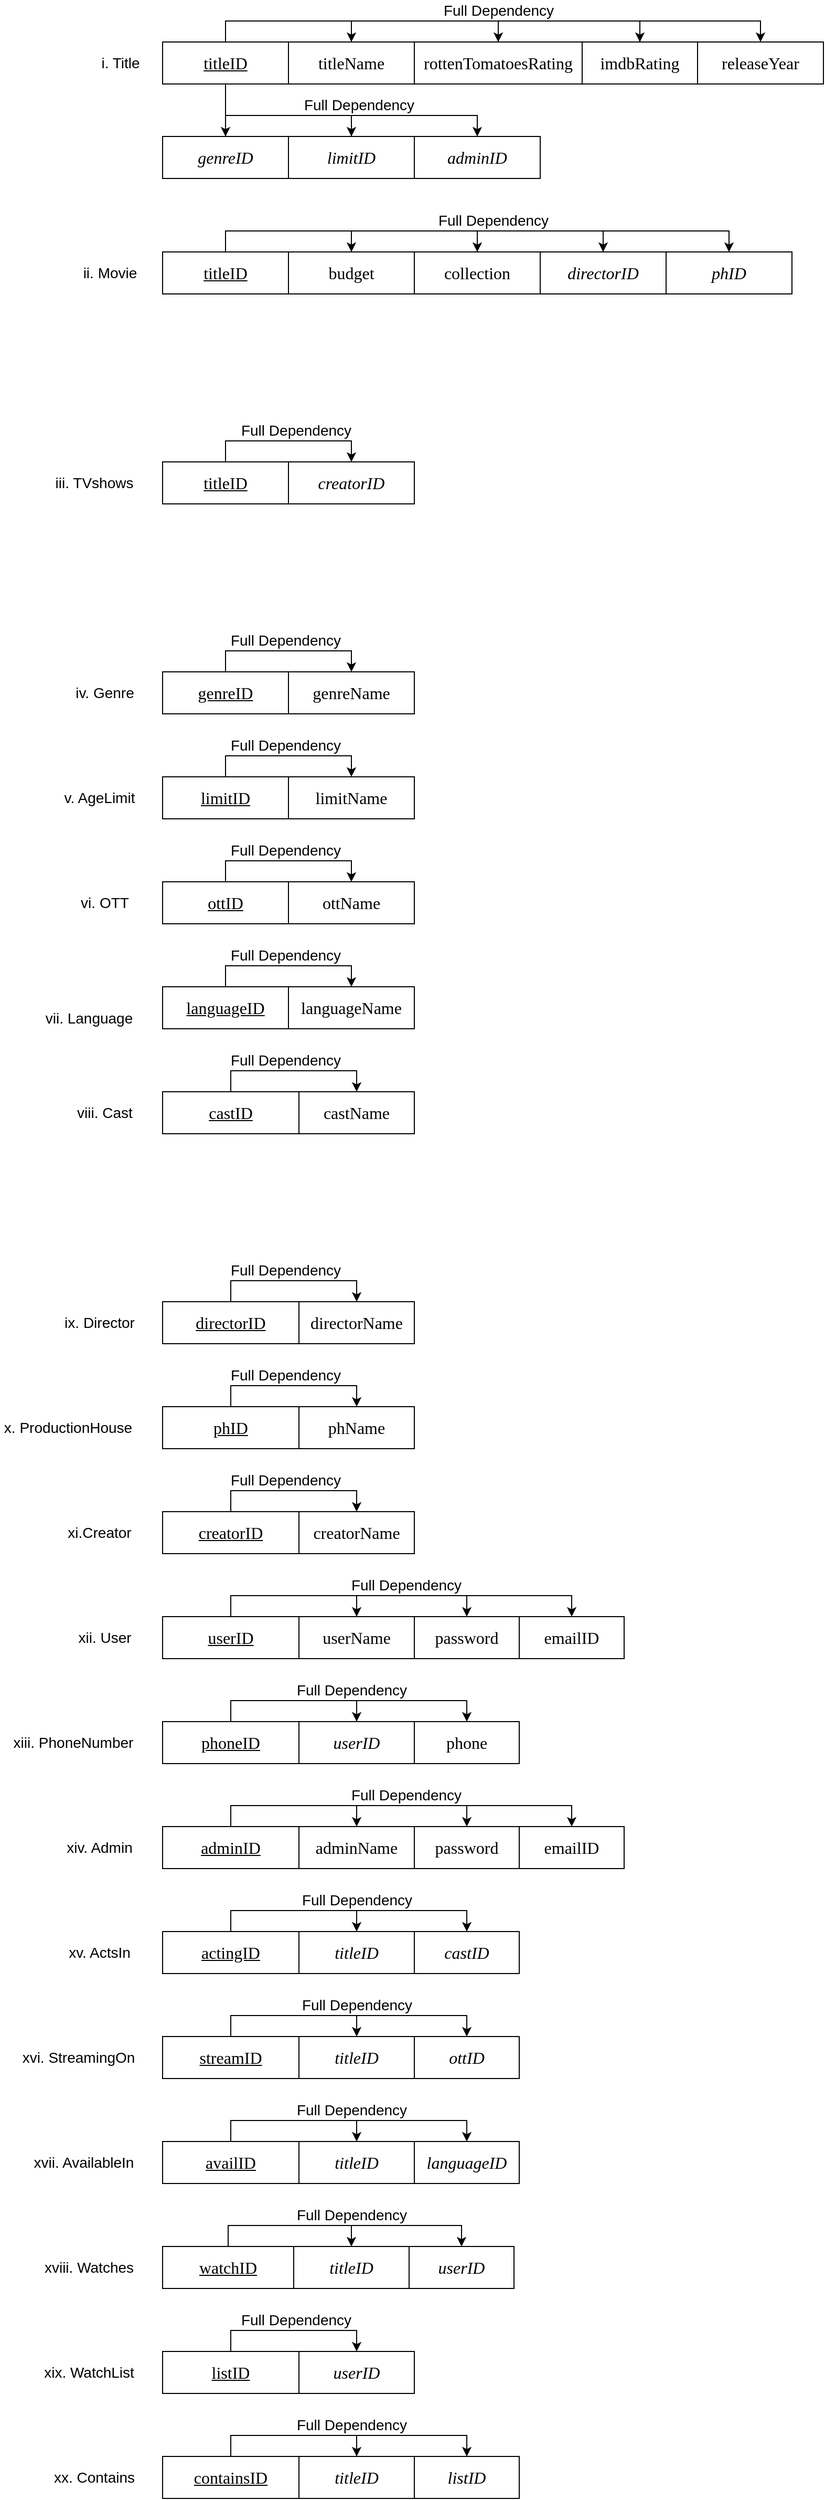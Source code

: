 <mxfile version="14.0.1" type="device"><diagram id="n_3hEza2X8wg4mXI2c0F" name="Page-1"><mxGraphModel dx="1888" dy="1675" grid="1" gridSize="10" guides="1" tooltips="1" connect="1" arrows="1" fold="1" page="1" pageScale="1" pageWidth="850" pageHeight="1100" math="0" shadow="0"><root><mxCell id="0"/><mxCell id="1" parent="0"/><mxCell id="6ylXo2SPVeRP5oOpH9e3-20" value="&lt;u style=&quot;font-size: 16px;&quot;&gt;titleID&lt;/u&gt;" style="rounded=0;whiteSpace=wrap;html=1;fontFamily=Times New Roman;fontStyle=0;fontSize=16;" parent="1" vertex="1"><mxGeometry x="30" y="80" width="120" height="40" as="geometry"/></mxCell><mxCell id="9lHcPDY9GWH0qpFW4QLj-75" style="edgeStyle=orthogonalEdgeStyle;rounded=0;orthogonalLoop=1;jettySize=auto;html=1;entryX=0.5;entryY=0;entryDx=0;entryDy=0;" edge="1" parent="1" source="6ylXo2SPVeRP5oOpH9e3-25" target="6ylXo2SPVeRP5oOpH9e3-26"><mxGeometry relative="1" as="geometry"/></mxCell><mxCell id="6ylXo2SPVeRP5oOpH9e3-25" value="&lt;table style=&quot;font-size: 16px;&quot;&gt;&lt;tbody style=&quot;font-size: 16px;&quot;&gt;&lt;tr style=&quot;font-size: 16px;&quot;&gt;&lt;td valign=&quot;top&quot; style=&quot;font-size: 16px;&quot;&gt;&lt;p style=&quot;font-size: 16px;&quot;&gt;&lt;span style=&quot;font-size: 16px;&quot;&gt;budget&lt;/span&gt;&lt;/p&gt;&lt;/td&gt;&lt;/tr&gt;&lt;/tbody&gt;&lt;/table&gt;" style="rounded=0;whiteSpace=wrap;html=1;fontFamily=Times New Roman;fontStyle=0;fontSize=16;" parent="1" vertex="1"><mxGeometry x="150" y="80" width="120" height="40" as="geometry"/></mxCell><mxCell id="9lHcPDY9GWH0qpFW4QLj-78" style="edgeStyle=orthogonalEdgeStyle;rounded=0;orthogonalLoop=1;jettySize=auto;html=1;entryX=0.5;entryY=0;entryDx=0;entryDy=0;" edge="1" parent="1" source="6ylXo2SPVeRP5oOpH9e3-26" target="6ylXo2SPVeRP5oOpH9e3-29"><mxGeometry relative="1" as="geometry"/></mxCell><mxCell id="6ylXo2SPVeRP5oOpH9e3-26" value="&lt;table style=&quot;font-size: 16px;&quot;&gt;&lt;tbody style=&quot;font-size: 16px;&quot;&gt;&lt;tr style=&quot;font-size: 16px;&quot;&gt;&lt;td valign=&quot;top&quot; style=&quot;font-size: 16px;&quot;&gt;&lt;p style=&quot;font-size: 16px;&quot;&gt;&lt;font style=&quot;font-size: 16px;&quot;&gt;&lt;span style=&quot;font-size: 16px;&quot;&gt;collection&lt;/span&gt;&lt;/font&gt;&lt;/p&gt;&lt;/td&gt;&lt;/tr&gt;&lt;/tbody&gt;&lt;/table&gt;" style="rounded=0;whiteSpace=wrap;html=1;fontFamily=Times New Roman;fontStyle=0;fontSize=16;" parent="1" vertex="1"><mxGeometry x="270" y="80" width="120" height="40" as="geometry"/></mxCell><mxCell id="9lHcPDY9GWH0qpFW4QLj-79" style="edgeStyle=orthogonalEdgeStyle;rounded=0;orthogonalLoop=1;jettySize=auto;html=1;entryX=0.5;entryY=0;entryDx=0;entryDy=0;" edge="1" parent="1" source="6ylXo2SPVeRP5oOpH9e3-29" target="6ylXo2SPVeRP5oOpH9e3-30"><mxGeometry relative="1" as="geometry"/></mxCell><mxCell id="6ylXo2SPVeRP5oOpH9e3-29" value="&lt;i&gt;&lt;span style=&quot;font-size: 16px&quot;&gt;&lt;span style=&quot;font-size: 16px&quot; lang=&quot;EN-US&quot;&gt;directorID&lt;/span&gt;&lt;/span&gt;&lt;/i&gt;" style="rounded=0;whiteSpace=wrap;html=1;fontFamily=Times New Roman;fontStyle=0;fontSize=16;" parent="1" vertex="1"><mxGeometry x="390" y="80" width="120" height="40" as="geometry"/></mxCell><mxCell id="6ylXo2SPVeRP5oOpH9e3-30" value="&lt;i&gt;&lt;span style=&quot;font-size: 16px&quot;&gt;&lt;span style=&quot;font-size: 16px&quot; lang=&quot;EN-US&quot;&gt;phID&lt;/span&gt;&lt;/span&gt;&lt;/i&gt;" style="rounded=0;whiteSpace=wrap;html=1;fontFamily=Times New Roman;fontStyle=0;fontSize=16;" parent="1" vertex="1"><mxGeometry x="510" y="80" width="120" height="40" as="geometry"/></mxCell><mxCell id="9lHcPDY9GWH0qpFW4QLj-80" style="edgeStyle=orthogonalEdgeStyle;rounded=0;orthogonalLoop=1;jettySize=auto;html=1;entryX=0.5;entryY=0;entryDx=0;entryDy=0;" edge="1" parent="1" source="6ylXo2SPVeRP5oOpH9e3-32" target="6ylXo2SPVeRP5oOpH9e3-40"><mxGeometry relative="1" as="geometry"/></mxCell><mxCell id="6ylXo2SPVeRP5oOpH9e3-32" value="&lt;u style=&quot;font-size: 16px;&quot;&gt;titleID&lt;/u&gt;" style="rounded=0;whiteSpace=wrap;html=1;fontFamily=Times New Roman;fontStyle=0;fontSize=16;" parent="1" vertex="1"><mxGeometry x="30" y="280" width="120" height="40" as="geometry"/></mxCell><mxCell id="6ylXo2SPVeRP5oOpH9e3-40" value="&lt;i&gt;&lt;span style=&quot;font-size: 16px&quot;&gt;&lt;span style=&quot;font-size: 16px&quot; lang=&quot;EN-US&quot;&gt;creatorID&lt;/span&gt;&lt;/span&gt;&lt;/i&gt;" style="rounded=0;whiteSpace=wrap;html=1;fontFamily=Times New Roman;fontStyle=0;fontSize=16;" parent="1" vertex="1"><mxGeometry x="150" y="280" width="120" height="40" as="geometry"/></mxCell><mxCell id="DvyqBd3ioZepfSvjVvaw-45" style="edgeStyle=orthogonalEdgeStyle;rounded=0;orthogonalLoop=1;jettySize=auto;html=1;entryX=0.5;entryY=0;entryDx=0;entryDy=0;" parent="1" source="6ylXo2SPVeRP5oOpH9e3-42" target="6ylXo2SPVeRP5oOpH9e3-43" edge="1"><mxGeometry relative="1" as="geometry"/></mxCell><mxCell id="6ylXo2SPVeRP5oOpH9e3-42" value="&lt;u style=&quot;font-size: 16px;&quot;&gt;genreID&lt;/u&gt;" style="rounded=0;whiteSpace=wrap;html=1;fontFamily=Times New Roman;fontStyle=0;fontSize=16;" parent="1" vertex="1"><mxGeometry x="30" y="480" width="120" height="40" as="geometry"/></mxCell><mxCell id="6ylXo2SPVeRP5oOpH9e3-43" value="&lt;table style=&quot;font-size: 16px;&quot;&gt;&lt;tbody style=&quot;font-size: 16px;&quot;&gt;&lt;tr style=&quot;font-size: 16px;&quot;&gt;&lt;td valign=&quot;top&quot; style=&quot;font-size: 16px;&quot;&gt;&lt;p style=&quot;font-size: 16px;&quot;&gt;&lt;span lang=&quot;EN-US&quot; style=&quot;font-size: 16px;&quot;&gt;genreName&lt;/span&gt;&lt;/p&gt;&lt;/td&gt;&lt;/tr&gt;&lt;/tbody&gt;&lt;/table&gt;" style="rounded=0;whiteSpace=wrap;html=1;fontFamily=Times New Roman;fontStyle=0;fontSize=16;" parent="1" vertex="1"><mxGeometry x="150" y="480" width="120" height="40" as="geometry"/></mxCell><mxCell id="DvyqBd3ioZepfSvjVvaw-46" style="edgeStyle=orthogonalEdgeStyle;rounded=0;orthogonalLoop=1;jettySize=auto;html=1;entryX=0.5;entryY=0;entryDx=0;entryDy=0;" parent="1" source="6ylXo2SPVeRP5oOpH9e3-44" target="6ylXo2SPVeRP5oOpH9e3-45" edge="1"><mxGeometry relative="1" as="geometry"/></mxCell><mxCell id="6ylXo2SPVeRP5oOpH9e3-44" value="&lt;u style=&quot;font-size: 16px;&quot;&gt;&lt;span lang=&quot;EN-US&quot; style=&quot;font-size: 16px;&quot;&gt;limitID&lt;/span&gt;&lt;/u&gt;" style="rounded=0;whiteSpace=wrap;html=1;fontFamily=Times New Roman;fontStyle=0;fontSize=16;" parent="1" vertex="1"><mxGeometry x="30" y="580" width="120" height="40" as="geometry"/></mxCell><mxCell id="6ylXo2SPVeRP5oOpH9e3-45" value="&lt;span lang=&quot;EN-US&quot; style=&quot;font-size: 16px;&quot;&gt;limitName&lt;/span&gt;" style="rounded=0;whiteSpace=wrap;html=1;fontFamily=Times New Roman;fontStyle=0;fontSize=16;" parent="1" vertex="1"><mxGeometry x="150" y="580" width="120" height="40" as="geometry"/></mxCell><mxCell id="DvyqBd3ioZepfSvjVvaw-88" style="edgeStyle=orthogonalEdgeStyle;rounded=0;orthogonalLoop=1;jettySize=auto;html=1;entryX=0.5;entryY=0;entryDx=0;entryDy=0;" parent="1" source="6ylXo2SPVeRP5oOpH9e3-184" target="6ylXo2SPVeRP5oOpH9e3-185" edge="1"><mxGeometry relative="1" as="geometry"/></mxCell><mxCell id="DvyqBd3ioZepfSvjVvaw-89" style="edgeStyle=orthogonalEdgeStyle;rounded=0;orthogonalLoop=1;jettySize=auto;html=1;entryX=0.5;entryY=0;entryDx=0;entryDy=0;" parent="1" source="6ylXo2SPVeRP5oOpH9e3-184" target="6ylXo2SPVeRP5oOpH9e3-186" edge="1"><mxGeometry relative="1" as="geometry"><Array as="points"><mxPoint x="95" y="2160"/><mxPoint x="320" y="2160"/></Array></mxGeometry></mxCell><mxCell id="6ylXo2SPVeRP5oOpH9e3-184" value="&lt;u&gt;containsID&lt;/u&gt;" style="rounded=0;whiteSpace=wrap;html=1;fontFamily=Times New Roman;fontStyle=0;fontSize=16;" parent="1" vertex="1"><mxGeometry x="30" y="2180" width="130" height="40" as="geometry"/></mxCell><mxCell id="6ylXo2SPVeRP5oOpH9e3-185" value="&lt;i&gt;titleID&lt;/i&gt;" style="rounded=0;whiteSpace=wrap;html=1;fontFamily=Times New Roman;fontStyle=0;fontSize=16;" parent="1" vertex="1"><mxGeometry x="160" y="2180" width="110" height="40" as="geometry"/></mxCell><mxCell id="6ylXo2SPVeRP5oOpH9e3-186" value="&lt;i&gt;listID&lt;/i&gt;" style="rounded=0;whiteSpace=wrap;html=1;fontFamily=Times New Roman;fontStyle=0;fontSize=16;" parent="1" vertex="1"><mxGeometry x="270" y="2180" width="100" height="40" as="geometry"/></mxCell><mxCell id="DvyqBd3ioZepfSvjVvaw-87" style="edgeStyle=orthogonalEdgeStyle;rounded=0;orthogonalLoop=1;jettySize=auto;html=1;entryX=0.5;entryY=0;entryDx=0;entryDy=0;" parent="1" source="6ylXo2SPVeRP5oOpH9e3-222" target="6ylXo2SPVeRP5oOpH9e3-223" edge="1"><mxGeometry relative="1" as="geometry"/></mxCell><mxCell id="6ylXo2SPVeRP5oOpH9e3-222" value="&lt;u&gt;listID&lt;/u&gt;" style="rounded=0;whiteSpace=wrap;html=1;fontFamily=Times New Roman;fontStyle=0;fontSize=16;" parent="1" vertex="1"><mxGeometry x="30" y="2080" width="130" height="40" as="geometry"/></mxCell><mxCell id="6ylXo2SPVeRP5oOpH9e3-223" value="&lt;i&gt;userID&lt;/i&gt;" style="rounded=0;whiteSpace=wrap;html=1;fontFamily=Times New Roman;fontStyle=0;fontSize=16;" parent="1" vertex="1"><mxGeometry x="160" y="2080" width="110" height="40" as="geometry"/></mxCell><mxCell id="6ylXo2SPVeRP5oOpH9e3-224" value="emailID" style="rounded=0;whiteSpace=wrap;html=1;fontFamily=Times New Roman;fontStyle=0;fontSize=16;" parent="1" vertex="1"><mxGeometry x="370" y="1580" width="100" height="40" as="geometry"/></mxCell><mxCell id="DvyqBd3ioZepfSvjVvaw-85" style="edgeStyle=orthogonalEdgeStyle;rounded=0;orthogonalLoop=1;jettySize=auto;html=1;entryX=0.5;entryY=0;entryDx=0;entryDy=0;" parent="1" source="6ylXo2SPVeRP5oOpH9e3-225" target="6ylXo2SPVeRP5oOpH9e3-226" edge="1"><mxGeometry relative="1" as="geometry"/></mxCell><mxCell id="DvyqBd3ioZepfSvjVvaw-86" style="edgeStyle=orthogonalEdgeStyle;rounded=0;orthogonalLoop=1;jettySize=auto;html=1;entryX=0.5;entryY=0;entryDx=0;entryDy=0;" parent="1" source="6ylXo2SPVeRP5oOpH9e3-225" target="6ylXo2SPVeRP5oOpH9e3-227" edge="1"><mxGeometry relative="1" as="geometry"><Array as="points"><mxPoint x="93" y="1960"/><mxPoint x="315" y="1960"/></Array></mxGeometry></mxCell><mxCell id="6ylXo2SPVeRP5oOpH9e3-225" value="&lt;u&gt;watchID&lt;/u&gt;" style="rounded=0;whiteSpace=wrap;html=1;fontFamily=Times New Roman;fontStyle=0;fontSize=16;" parent="1" vertex="1"><mxGeometry x="30" y="1980" width="125" height="40" as="geometry"/></mxCell><mxCell id="6ylXo2SPVeRP5oOpH9e3-226" value="&lt;i&gt;titleID&lt;/i&gt;" style="rounded=0;whiteSpace=wrap;html=1;fontFamily=Times New Roman;fontStyle=0;fontSize=16;" parent="1" vertex="1"><mxGeometry x="155" y="1980" width="110" height="40" as="geometry"/></mxCell><mxCell id="6ylXo2SPVeRP5oOpH9e3-227" value="&lt;i&gt;userID&lt;/i&gt;" style="rounded=0;whiteSpace=wrap;html=1;fontFamily=Times New Roman;fontStyle=0;fontSize=16;" parent="1" vertex="1"><mxGeometry x="265" y="1980" width="100" height="40" as="geometry"/></mxCell><mxCell id="DvyqBd3ioZepfSvjVvaw-83" style="edgeStyle=orthogonalEdgeStyle;rounded=0;orthogonalLoop=1;jettySize=auto;html=1;entryX=0.5;entryY=0;entryDx=0;entryDy=0;" parent="1" source="6ylXo2SPVeRP5oOpH9e3-228" target="6ylXo2SPVeRP5oOpH9e3-229" edge="1"><mxGeometry relative="1" as="geometry"/></mxCell><mxCell id="DvyqBd3ioZepfSvjVvaw-84" style="edgeStyle=orthogonalEdgeStyle;rounded=0;orthogonalLoop=1;jettySize=auto;html=1;entryX=0.5;entryY=0;entryDx=0;entryDy=0;" parent="1" source="6ylXo2SPVeRP5oOpH9e3-228" target="6ylXo2SPVeRP5oOpH9e3-230" edge="1"><mxGeometry relative="1" as="geometry"><Array as="points"><mxPoint x="95" y="1860"/><mxPoint x="320" y="1860"/></Array></mxGeometry></mxCell><mxCell id="6ylXo2SPVeRP5oOpH9e3-228" value="&lt;u&gt;availID&lt;/u&gt;" style="rounded=0;whiteSpace=wrap;html=1;fontFamily=Times New Roman;fontStyle=0;fontSize=16;" parent="1" vertex="1"><mxGeometry x="30" y="1880" width="130" height="40" as="geometry"/></mxCell><mxCell id="6ylXo2SPVeRP5oOpH9e3-229" value="&lt;i&gt;titleID&lt;/i&gt;" style="rounded=0;whiteSpace=wrap;html=1;fontFamily=Times New Roman;fontStyle=0;fontSize=16;" parent="1" vertex="1"><mxGeometry x="160" y="1880" width="110" height="40" as="geometry"/></mxCell><mxCell id="6ylXo2SPVeRP5oOpH9e3-230" value="&lt;i&gt;languageID&lt;/i&gt;" style="rounded=0;whiteSpace=wrap;html=1;fontFamily=Times New Roman;fontStyle=0;fontSize=16;" parent="1" vertex="1"><mxGeometry x="270" y="1880" width="100" height="40" as="geometry"/></mxCell><mxCell id="DvyqBd3ioZepfSvjVvaw-62" style="edgeStyle=orthogonalEdgeStyle;rounded=0;orthogonalLoop=1;jettySize=auto;html=1;entryX=0.5;entryY=0;entryDx=0;entryDy=0;" parent="1" source="6ylXo2SPVeRP5oOpH9e3-231" target="6ylXo2SPVeRP5oOpH9e3-232" edge="1"><mxGeometry relative="1" as="geometry"/></mxCell><mxCell id="DvyqBd3ioZepfSvjVvaw-63" style="edgeStyle=orthogonalEdgeStyle;rounded=0;orthogonalLoop=1;jettySize=auto;html=1;entryX=0.5;entryY=0;entryDx=0;entryDy=0;" parent="1" source="6ylXo2SPVeRP5oOpH9e3-231" target="6ylXo2SPVeRP5oOpH9e3-233" edge="1"><mxGeometry relative="1" as="geometry"><Array as="points"><mxPoint x="95" y="1760"/><mxPoint x="320" y="1760"/></Array></mxGeometry></mxCell><mxCell id="6ylXo2SPVeRP5oOpH9e3-231" value="&lt;u&gt;streamID&lt;/u&gt;" style="rounded=0;whiteSpace=wrap;html=1;fontFamily=Times New Roman;fontStyle=0;fontSize=16;" parent="1" vertex="1"><mxGeometry x="30" y="1780" width="130" height="40" as="geometry"/></mxCell><mxCell id="6ylXo2SPVeRP5oOpH9e3-232" value="&lt;i&gt;titleID&lt;/i&gt;" style="rounded=0;whiteSpace=wrap;html=1;fontFamily=Times New Roman;fontStyle=0;fontSize=16;" parent="1" vertex="1"><mxGeometry x="160" y="1780" width="110" height="40" as="geometry"/></mxCell><mxCell id="6ylXo2SPVeRP5oOpH9e3-233" value="&lt;i&gt;ottID&lt;/i&gt;" style="rounded=0;whiteSpace=wrap;html=1;fontFamily=Times New Roman;fontStyle=0;fontSize=16;" parent="1" vertex="1"><mxGeometry x="270" y="1780" width="100" height="40" as="geometry"/></mxCell><mxCell id="DvyqBd3ioZepfSvjVvaw-59" style="edgeStyle=orthogonalEdgeStyle;rounded=0;orthogonalLoop=1;jettySize=auto;html=1;entryX=0.5;entryY=0;entryDx=0;entryDy=0;" parent="1" source="6ylXo2SPVeRP5oOpH9e3-234" target="6ylXo2SPVeRP5oOpH9e3-235" edge="1"><mxGeometry relative="1" as="geometry"/></mxCell><mxCell id="DvyqBd3ioZepfSvjVvaw-61" style="edgeStyle=orthogonalEdgeStyle;rounded=0;orthogonalLoop=1;jettySize=auto;html=1;entryX=0.5;entryY=0;entryDx=0;entryDy=0;" parent="1" source="6ylXo2SPVeRP5oOpH9e3-234" target="6ylXo2SPVeRP5oOpH9e3-236" edge="1"><mxGeometry relative="1" as="geometry"><Array as="points"><mxPoint x="95" y="1660"/><mxPoint x="320" y="1660"/></Array></mxGeometry></mxCell><mxCell id="6ylXo2SPVeRP5oOpH9e3-234" value="&lt;u&gt;actingID&lt;/u&gt;" style="rounded=0;whiteSpace=wrap;html=1;fontFamily=Times New Roman;fontStyle=0;fontSize=16;" parent="1" vertex="1"><mxGeometry x="30" y="1680" width="130" height="40" as="geometry"/></mxCell><mxCell id="6ylXo2SPVeRP5oOpH9e3-235" value="&lt;i&gt;titleID&lt;/i&gt;" style="rounded=0;whiteSpace=wrap;html=1;fontFamily=Times New Roman;fontStyle=0;fontSize=16;" parent="1" vertex="1"><mxGeometry x="160" y="1680" width="110" height="40" as="geometry"/></mxCell><mxCell id="6ylXo2SPVeRP5oOpH9e3-236" value="&lt;i&gt;castID&lt;/i&gt;" style="rounded=0;whiteSpace=wrap;html=1;fontFamily=Times New Roman;fontStyle=0;fontSize=16;" parent="1" vertex="1"><mxGeometry x="270" y="1680" width="100" height="40" as="geometry"/></mxCell><mxCell id="DvyqBd3ioZepfSvjVvaw-102" style="edgeStyle=orthogonalEdgeStyle;rounded=0;orthogonalLoop=1;jettySize=auto;html=1;entryX=0.5;entryY=0;entryDx=0;entryDy=0;" parent="1" source="6ylXo2SPVeRP5oOpH9e3-237" target="6ylXo2SPVeRP5oOpH9e3-238" edge="1"><mxGeometry relative="1" as="geometry"/></mxCell><mxCell id="DvyqBd3ioZepfSvjVvaw-103" style="edgeStyle=orthogonalEdgeStyle;rounded=0;orthogonalLoop=1;jettySize=auto;html=1;entryX=0.5;entryY=0;entryDx=0;entryDy=0;" parent="1" source="6ylXo2SPVeRP5oOpH9e3-237" target="6ylXo2SPVeRP5oOpH9e3-239" edge="1"><mxGeometry relative="1" as="geometry"><Array as="points"><mxPoint x="95" y="1560"/><mxPoint x="320" y="1560"/></Array></mxGeometry></mxCell><mxCell id="DvyqBd3ioZepfSvjVvaw-104" style="edgeStyle=orthogonalEdgeStyle;rounded=0;orthogonalLoop=1;jettySize=auto;html=1;entryX=0.5;entryY=0;entryDx=0;entryDy=0;" parent="1" source="6ylXo2SPVeRP5oOpH9e3-237" target="6ylXo2SPVeRP5oOpH9e3-224" edge="1"><mxGeometry relative="1" as="geometry"><Array as="points"><mxPoint x="95" y="1560"/><mxPoint x="420" y="1560"/></Array></mxGeometry></mxCell><mxCell id="6ylXo2SPVeRP5oOpH9e3-237" value="&lt;u&gt;adminID&lt;/u&gt;" style="rounded=0;whiteSpace=wrap;html=1;fontFamily=Times New Roman;fontStyle=0;fontSize=16;" parent="1" vertex="1"><mxGeometry x="30" y="1580" width="130" height="40" as="geometry"/></mxCell><mxCell id="6ylXo2SPVeRP5oOpH9e3-238" value="adminName" style="rounded=0;whiteSpace=wrap;html=1;fontFamily=Times New Roman;fontStyle=0;fontSize=16;" parent="1" vertex="1"><mxGeometry x="160" y="1580" width="110" height="40" as="geometry"/></mxCell><mxCell id="6ylXo2SPVeRP5oOpH9e3-239" value="password" style="rounded=0;whiteSpace=wrap;html=1;fontFamily=Times New Roman;fontStyle=0;fontSize=16;" parent="1" vertex="1"><mxGeometry x="270" y="1580" width="100" height="40" as="geometry"/></mxCell><mxCell id="DvyqBd3ioZepfSvjVvaw-57" style="edgeStyle=orthogonalEdgeStyle;rounded=0;orthogonalLoop=1;jettySize=auto;html=1;entryX=0.5;entryY=0;entryDx=0;entryDy=0;" parent="1" source="6ylXo2SPVeRP5oOpH9e3-240" target="6ylXo2SPVeRP5oOpH9e3-241" edge="1"><mxGeometry relative="1" as="geometry"/></mxCell><mxCell id="DvyqBd3ioZepfSvjVvaw-58" style="edgeStyle=orthogonalEdgeStyle;rounded=0;orthogonalLoop=1;jettySize=auto;html=1;entryX=0.5;entryY=0;entryDx=0;entryDy=0;" parent="1" source="6ylXo2SPVeRP5oOpH9e3-240" target="6ylXo2SPVeRP5oOpH9e3-242" edge="1"><mxGeometry relative="1" as="geometry"/></mxCell><mxCell id="6ylXo2SPVeRP5oOpH9e3-240" value="&lt;u&gt;phoneID&lt;/u&gt;" style="rounded=0;whiteSpace=wrap;html=1;fontFamily=Times New Roman;fontStyle=0;fontSize=16;" parent="1" vertex="1"><mxGeometry x="30" y="1480" width="130" height="40" as="geometry"/></mxCell><mxCell id="6ylXo2SPVeRP5oOpH9e3-241" value="&lt;i&gt;userID&lt;/i&gt;" style="rounded=0;whiteSpace=wrap;html=1;fontFamily=Times New Roman;fontStyle=0;fontSize=16;" parent="1" vertex="1"><mxGeometry x="160" y="1480" width="110" height="40" as="geometry"/></mxCell><mxCell id="6ylXo2SPVeRP5oOpH9e3-242" value="phone" style="rounded=0;whiteSpace=wrap;html=1;fontFamily=Times New Roman;fontStyle=0;fontSize=16;" parent="1" vertex="1"><mxGeometry x="270" y="1480" width="100" height="40" as="geometry"/></mxCell><mxCell id="DvyqBd3ioZepfSvjVvaw-54" style="edgeStyle=orthogonalEdgeStyle;rounded=0;orthogonalLoop=1;jettySize=auto;html=1;entryX=0.5;entryY=0;entryDx=0;entryDy=0;" parent="1" source="6ylXo2SPVeRP5oOpH9e3-244" target="6ylXo2SPVeRP5oOpH9e3-245" edge="1"><mxGeometry relative="1" as="geometry"/></mxCell><mxCell id="DvyqBd3ioZepfSvjVvaw-101" style="edgeStyle=orthogonalEdgeStyle;rounded=0;orthogonalLoop=1;jettySize=auto;html=1;entryX=0.5;entryY=0;entryDx=0;entryDy=0;" parent="1" source="6ylXo2SPVeRP5oOpH9e3-244" target="DvyqBd3ioZepfSvjVvaw-68" edge="1"><mxGeometry relative="1" as="geometry"><Array as="points"><mxPoint x="95" y="1360"/><mxPoint x="420" y="1360"/></Array></mxGeometry></mxCell><mxCell id="6ylXo2SPVeRP5oOpH9e3-244" value="&lt;u&gt;userID&lt;/u&gt;" style="rounded=0;whiteSpace=wrap;html=1;fontFamily=Times New Roman;fontStyle=0;fontSize=16;" parent="1" vertex="1"><mxGeometry x="30" y="1380" width="130" height="40" as="geometry"/></mxCell><mxCell id="DvyqBd3ioZepfSvjVvaw-55" style="edgeStyle=orthogonalEdgeStyle;rounded=0;orthogonalLoop=1;jettySize=auto;html=1;entryX=0.5;entryY=0;entryDx=0;entryDy=0;" parent="1" source="6ylXo2SPVeRP5oOpH9e3-245" target="6ylXo2SPVeRP5oOpH9e3-246" edge="1"><mxGeometry relative="1" as="geometry"/></mxCell><mxCell id="6ylXo2SPVeRP5oOpH9e3-245" value="userName" style="rounded=0;whiteSpace=wrap;html=1;fontFamily=Times New Roman;fontStyle=0;fontSize=16;" parent="1" vertex="1"><mxGeometry x="160" y="1380" width="110" height="40" as="geometry"/></mxCell><mxCell id="6ylXo2SPVeRP5oOpH9e3-246" value="password" style="rounded=0;whiteSpace=wrap;html=1;fontFamily=Times New Roman;fontStyle=0;fontSize=16;" parent="1" vertex="1"><mxGeometry x="270" y="1380" width="100" height="40" as="geometry"/></mxCell><mxCell id="DvyqBd3ioZepfSvjVvaw-53" style="edgeStyle=orthogonalEdgeStyle;rounded=0;orthogonalLoop=1;jettySize=auto;html=1;entryX=0.5;entryY=0;entryDx=0;entryDy=0;" parent="1" source="6ylXo2SPVeRP5oOpH9e3-259" target="6ylXo2SPVeRP5oOpH9e3-260" edge="1"><mxGeometry relative="1" as="geometry"/></mxCell><mxCell id="6ylXo2SPVeRP5oOpH9e3-259" value="&lt;u&gt;creatorID&lt;/u&gt;" style="rounded=0;whiteSpace=wrap;html=1;fontFamily=Times New Roman;fontStyle=0;fontSize=16;" parent="1" vertex="1"><mxGeometry x="30" y="1280" width="130" height="40" as="geometry"/></mxCell><mxCell id="6ylXo2SPVeRP5oOpH9e3-260" value="creatorName" style="rounded=0;whiteSpace=wrap;html=1;fontFamily=Times New Roman;fontStyle=0;fontSize=16;" parent="1" vertex="1"><mxGeometry x="160" y="1280" width="110" height="40" as="geometry"/></mxCell><mxCell id="DvyqBd3ioZepfSvjVvaw-52" style="edgeStyle=orthogonalEdgeStyle;rounded=0;orthogonalLoop=1;jettySize=auto;html=1;entryX=0.5;entryY=0;entryDx=0;entryDy=0;" parent="1" source="6ylXo2SPVeRP5oOpH9e3-261" target="6ylXo2SPVeRP5oOpH9e3-262" edge="1"><mxGeometry relative="1" as="geometry"/></mxCell><mxCell id="6ylXo2SPVeRP5oOpH9e3-261" value="&lt;u&gt;phID&lt;/u&gt;" style="rounded=0;whiteSpace=wrap;html=1;fontFamily=Times New Roman;fontStyle=0;fontSize=16;" parent="1" vertex="1"><mxGeometry x="30" y="1180" width="130" height="40" as="geometry"/></mxCell><mxCell id="6ylXo2SPVeRP5oOpH9e3-262" value="phName" style="rounded=0;whiteSpace=wrap;html=1;fontFamily=Times New Roman;fontStyle=0;fontSize=16;" parent="1" vertex="1"><mxGeometry x="160" y="1180" width="110" height="40" as="geometry"/></mxCell><mxCell id="DvyqBd3ioZepfSvjVvaw-51" style="edgeStyle=orthogonalEdgeStyle;rounded=0;orthogonalLoop=1;jettySize=auto;html=1;entryX=0.5;entryY=0;entryDx=0;entryDy=0;" parent="1" source="6ylXo2SPVeRP5oOpH9e3-263" target="6ylXo2SPVeRP5oOpH9e3-264" edge="1"><mxGeometry relative="1" as="geometry"/></mxCell><mxCell id="6ylXo2SPVeRP5oOpH9e3-263" value="&lt;u&gt;directorID&lt;/u&gt;" style="rounded=0;whiteSpace=wrap;html=1;fontFamily=Times New Roman;fontStyle=0;fontSize=16;" parent="1" vertex="1"><mxGeometry x="30" y="1080" width="130" height="40" as="geometry"/></mxCell><mxCell id="6ylXo2SPVeRP5oOpH9e3-264" value="directorName" style="rounded=0;whiteSpace=wrap;html=1;fontFamily=Times New Roman;fontStyle=0;fontSize=16;" parent="1" vertex="1"><mxGeometry x="160" y="1080" width="110" height="40" as="geometry"/></mxCell><mxCell id="DvyqBd3ioZepfSvjVvaw-49" style="edgeStyle=orthogonalEdgeStyle;rounded=0;orthogonalLoop=1;jettySize=auto;html=1;entryX=0.5;entryY=0;entryDx=0;entryDy=0;" parent="1" source="6ylXo2SPVeRP5oOpH9e3-267" target="6ylXo2SPVeRP5oOpH9e3-268" edge="1"><mxGeometry relative="1" as="geometry"/></mxCell><mxCell id="6ylXo2SPVeRP5oOpH9e3-267" value="&lt;u&gt;castID&lt;/u&gt;" style="rounded=0;whiteSpace=wrap;html=1;fontFamily=Times New Roman;fontStyle=0;fontSize=16;" parent="1" vertex="1"><mxGeometry x="30" y="880" width="130" height="40" as="geometry"/></mxCell><mxCell id="6ylXo2SPVeRP5oOpH9e3-268" value="castName" style="rounded=0;whiteSpace=wrap;html=1;fontFamily=Times New Roman;fontStyle=0;fontSize=16;" parent="1" vertex="1"><mxGeometry x="160" y="880" width="110" height="40" as="geometry"/></mxCell><mxCell id="DvyqBd3ioZepfSvjVvaw-47" style="edgeStyle=orthogonalEdgeStyle;rounded=0;orthogonalLoop=1;jettySize=auto;html=1;entryX=0.5;entryY=0;entryDx=0;entryDy=0;" parent="1" source="6ylXo2SPVeRP5oOpH9e3-269" target="6ylXo2SPVeRP5oOpH9e3-270" edge="1"><mxGeometry relative="1" as="geometry"/></mxCell><mxCell id="6ylXo2SPVeRP5oOpH9e3-269" value="&lt;u style=&quot;font-size: 16px&quot;&gt;ottID&lt;/u&gt;" style="rounded=0;whiteSpace=wrap;html=1;fontFamily=Times New Roman;fontStyle=0;fontSize=16;" parent="1" vertex="1"><mxGeometry x="30" y="680" width="120" height="40" as="geometry"/></mxCell><mxCell id="6ylXo2SPVeRP5oOpH9e3-270" value="&lt;table style=&quot;font-size: 16px&quot;&gt;&lt;tbody style=&quot;font-size: 16px&quot;&gt;&lt;tr style=&quot;font-size: 16px&quot;&gt;&lt;td valign=&quot;top&quot; style=&quot;font-size: 16px&quot;&gt;&lt;p style=&quot;font-size: 16px&quot;&gt;&lt;span lang=&quot;EN-US&quot; style=&quot;font-size: 16px&quot;&gt;ottName&lt;/span&gt;&lt;/p&gt;&lt;/td&gt;&lt;/tr&gt;&lt;/tbody&gt;&lt;/table&gt;" style="rounded=0;whiteSpace=wrap;html=1;fontFamily=Times New Roman;fontStyle=0;fontSize=16;" parent="1" vertex="1"><mxGeometry x="150" y="680" width="120" height="40" as="geometry"/></mxCell><mxCell id="DvyqBd3ioZepfSvjVvaw-48" style="edgeStyle=orthogonalEdgeStyle;rounded=0;orthogonalLoop=1;jettySize=auto;html=1;entryX=0.5;entryY=0;entryDx=0;entryDy=0;" parent="1" source="6ylXo2SPVeRP5oOpH9e3-271" target="6ylXo2SPVeRP5oOpH9e3-272" edge="1"><mxGeometry relative="1" as="geometry"/></mxCell><mxCell id="6ylXo2SPVeRP5oOpH9e3-271" value="&lt;u style=&quot;font-size: 16px&quot;&gt;&lt;span lang=&quot;EN-US&quot; style=&quot;font-size: 16px&quot;&gt;languageID&lt;/span&gt;&lt;/u&gt;" style="rounded=0;whiteSpace=wrap;html=1;fontFamily=Times New Roman;fontStyle=0;fontSize=16;" parent="1" vertex="1"><mxGeometry x="30" y="780" width="120" height="40" as="geometry"/></mxCell><mxCell id="6ylXo2SPVeRP5oOpH9e3-272" value="&lt;span lang=&quot;EN-US&quot; style=&quot;font-size: 16px&quot;&gt;languageName&lt;/span&gt;" style="rounded=0;whiteSpace=wrap;html=1;fontFamily=Times New Roman;fontStyle=0;fontSize=16;" parent="1" vertex="1"><mxGeometry x="150" y="780" width="120" height="40" as="geometry"/></mxCell><mxCell id="DvyqBd3ioZepfSvjVvaw-22" value="&lt;font style=&quot;font-size: 14px&quot;&gt;Full Dependency&lt;/font&gt;" style="text;html=1;strokeColor=none;fillColor=none;align=center;verticalAlign=middle;whiteSpace=wrap;rounded=0;" parent="1" vertex="1"><mxGeometry x="160" y="-70" width="115" height="20" as="geometry"/></mxCell><mxCell id="DvyqBd3ioZepfSvjVvaw-31" value="&lt;font style=&quot;font-size: 14px&quot;&gt;ii. &lt;font style=&quot;font-size: 14px&quot;&gt;Movie&lt;/font&gt;&lt;/font&gt;" style="text;html=1;strokeColor=none;fillColor=none;align=center;verticalAlign=middle;whiteSpace=wrap;rounded=0;" parent="1" vertex="1"><mxGeometry x="-50" y="90" width="60" height="20" as="geometry"/></mxCell><mxCell id="DvyqBd3ioZepfSvjVvaw-32" value="&lt;font style=&quot;font-size: 14px&quot;&gt;iii. &lt;font style=&quot;font-size: 14px&quot;&gt;TVshows&lt;/font&gt;&lt;/font&gt;" style="text;html=1;strokeColor=none;fillColor=none;align=center;verticalAlign=middle;whiteSpace=wrap;rounded=0;" parent="1" vertex="1"><mxGeometry x="-75" y="290" width="80" height="20" as="geometry"/></mxCell><mxCell id="DvyqBd3ioZepfSvjVvaw-42" value="&lt;font style=&quot;font-size: 14px&quot;&gt;Full Dependency&lt;/font&gt;" style="text;html=1;strokeColor=none;fillColor=none;align=center;verticalAlign=middle;whiteSpace=wrap;rounded=0;" parent="1" vertex="1"><mxGeometry x="100" y="240" width="115" height="20" as="geometry"/></mxCell><mxCell id="DvyqBd3ioZepfSvjVvaw-43" value="&lt;font style=&quot;font-size: 14px&quot;&gt;Full Dependency&lt;/font&gt;" style="text;html=1;strokeColor=none;fillColor=none;align=center;verticalAlign=middle;whiteSpace=wrap;rounded=0;" parent="1" vertex="1"><mxGeometry x="90" y="440" width="115" height="20" as="geometry"/></mxCell><mxCell id="DvyqBd3ioZepfSvjVvaw-68" value="emailID" style="rounded=0;whiteSpace=wrap;html=1;fontFamily=Times New Roman;fontStyle=0;fontSize=16;" parent="1" vertex="1"><mxGeometry x="370" y="1380" width="100" height="40" as="geometry"/></mxCell><mxCell id="DvyqBd3ioZepfSvjVvaw-72" value="&lt;font style=&quot;font-size: 14px&quot;&gt;Full Dependency&lt;/font&gt;" style="text;html=1;strokeColor=none;fillColor=none;align=center;verticalAlign=middle;whiteSpace=wrap;rounded=0;" parent="1" vertex="1"><mxGeometry x="90" y="540" width="115" height="20" as="geometry"/></mxCell><mxCell id="DvyqBd3ioZepfSvjVvaw-73" value="&lt;font style=&quot;font-size: 14px&quot;&gt;Full Dependency&lt;/font&gt;" style="text;html=1;strokeColor=none;fillColor=none;align=center;verticalAlign=middle;whiteSpace=wrap;rounded=0;" parent="1" vertex="1"><mxGeometry x="90" y="640" width="115" height="20" as="geometry"/></mxCell><mxCell id="DvyqBd3ioZepfSvjVvaw-74" value="&lt;font style=&quot;font-size: 14px&quot;&gt;Full Dependency&lt;/font&gt;" style="text;html=1;strokeColor=none;fillColor=none;align=center;verticalAlign=middle;whiteSpace=wrap;rounded=0;" parent="1" vertex="1"><mxGeometry x="90" y="740" width="115" height="20" as="geometry"/></mxCell><mxCell id="DvyqBd3ioZepfSvjVvaw-75" value="&lt;font style=&quot;font-size: 14px&quot;&gt;Full Dependency&lt;/font&gt;" style="text;html=1;strokeColor=none;fillColor=none;align=center;verticalAlign=middle;whiteSpace=wrap;rounded=0;" parent="1" vertex="1"><mxGeometry x="90" y="840" width="115" height="20" as="geometry"/></mxCell><mxCell id="DvyqBd3ioZepfSvjVvaw-77" value="&lt;font style=&quot;font-size: 14px&quot;&gt;Full Dependency&lt;/font&gt;" style="text;html=1;strokeColor=none;fillColor=none;align=center;verticalAlign=middle;whiteSpace=wrap;rounded=0;" parent="1" vertex="1"><mxGeometry x="90" y="1040" width="115" height="20" as="geometry"/></mxCell><mxCell id="DvyqBd3ioZepfSvjVvaw-78" value="&lt;font style=&quot;font-size: 14px&quot;&gt;Full Dependency&lt;/font&gt;" style="text;html=1;strokeColor=none;fillColor=none;align=center;verticalAlign=middle;whiteSpace=wrap;rounded=0;" parent="1" vertex="1"><mxGeometry x="90" y="1140" width="115" height="20" as="geometry"/></mxCell><mxCell id="DvyqBd3ioZepfSvjVvaw-79" value="&lt;font style=&quot;font-size: 14px&quot;&gt;Full Dependency&lt;/font&gt;" style="text;html=1;strokeColor=none;fillColor=none;align=center;verticalAlign=middle;whiteSpace=wrap;rounded=0;" parent="1" vertex="1"><mxGeometry x="90" y="1240" width="115" height="20" as="geometry"/></mxCell><mxCell id="DvyqBd3ioZepfSvjVvaw-80" value="&lt;font style=&quot;font-size: 14px&quot;&gt;Full Dependency&lt;/font&gt;" style="text;html=1;strokeColor=none;fillColor=none;align=center;verticalAlign=middle;whiteSpace=wrap;rounded=0;" parent="1" vertex="1"><mxGeometry x="157.5" y="1640" width="115" height="20" as="geometry"/></mxCell><mxCell id="DvyqBd3ioZepfSvjVvaw-81" value="&lt;font style=&quot;font-size: 14px&quot;&gt;Full Dependency&lt;/font&gt;" style="text;html=1;strokeColor=none;fillColor=none;align=center;verticalAlign=middle;whiteSpace=wrap;rounded=0;" parent="1" vertex="1"><mxGeometry x="157.5" y="1740" width="115" height="20" as="geometry"/></mxCell><mxCell id="DvyqBd3ioZepfSvjVvaw-82" value="&lt;font style=&quot;font-size: 14px&quot;&gt;Full Dependency&lt;/font&gt;" style="text;html=1;strokeColor=none;fillColor=none;align=center;verticalAlign=middle;whiteSpace=wrap;rounded=0;" parent="1" vertex="1"><mxGeometry x="152.5" y="1840" width="115" height="20" as="geometry"/></mxCell><mxCell id="DvyqBd3ioZepfSvjVvaw-90" value="&lt;font style=&quot;font-size: 14px&quot;&gt;Full Dependency&lt;/font&gt;" style="text;html=1;strokeColor=none;fillColor=none;align=center;verticalAlign=middle;whiteSpace=wrap;rounded=0;" parent="1" vertex="1"><mxGeometry x="152.5" y="1940" width="115" height="20" as="geometry"/></mxCell><mxCell id="DvyqBd3ioZepfSvjVvaw-91" value="&lt;font style=&quot;font-size: 14px&quot;&gt;Full Dependency&lt;/font&gt;" style="text;html=1;strokeColor=none;fillColor=none;align=center;verticalAlign=middle;whiteSpace=wrap;rounded=0;" parent="1" vertex="1"><mxGeometry x="100" y="2040" width="115" height="20" as="geometry"/></mxCell><mxCell id="DvyqBd3ioZepfSvjVvaw-92" value="&lt;font style=&quot;font-size: 14px&quot;&gt;Full Dependency&lt;/font&gt;" style="text;html=1;strokeColor=none;fillColor=none;align=center;verticalAlign=middle;whiteSpace=wrap;rounded=0;" parent="1" vertex="1"><mxGeometry x="152.5" y="2140" width="115" height="20" as="geometry"/></mxCell><mxCell id="DvyqBd3ioZepfSvjVvaw-93" value="&lt;font style=&quot;font-size: 14px&quot;&gt;iv. &lt;font style=&quot;font-size: 14px&quot;&gt;Genre&lt;/font&gt;&lt;/font&gt;" style="text;html=1;strokeColor=none;fillColor=none;align=center;verticalAlign=middle;whiteSpace=wrap;rounded=0;" parent="1" vertex="1"><mxGeometry x="-55" y="490" width="60" height="20" as="geometry"/></mxCell><mxCell id="DvyqBd3ioZepfSvjVvaw-94" value="&lt;font style=&quot;font-size: 14px&quot;&gt;v. &lt;font style=&quot;font-size: 14px&quot;&gt;AgeLimit&lt;/font&gt;&lt;/font&gt;" style="text;html=1;strokeColor=none;fillColor=none;align=center;verticalAlign=middle;whiteSpace=wrap;rounded=0;" parent="1" vertex="1"><mxGeometry x="-70" y="590" width="80" height="20" as="geometry"/></mxCell><mxCell id="DvyqBd3ioZepfSvjVvaw-95" value="&lt;font style=&quot;font-size: 14px&quot;&gt;vi. &lt;font style=&quot;font-size: 14px&quot;&gt;OTT&lt;/font&gt;&lt;/font&gt;" style="text;html=1;strokeColor=none;fillColor=none;align=center;verticalAlign=middle;whiteSpace=wrap;rounded=0;" parent="1" vertex="1"><mxGeometry x="-55" y="690" width="60" height="20" as="geometry"/></mxCell><mxCell id="DvyqBd3ioZepfSvjVvaw-98" value="&lt;font style=&quot;font-size: 14px&quot;&gt;vii. Language&lt;/font&gt;" style="text;html=1;strokeColor=none;fillColor=none;align=center;verticalAlign=middle;whiteSpace=wrap;rounded=0;" parent="1" vertex="1"><mxGeometry x="-85" y="800" width="90" height="20" as="geometry"/></mxCell><mxCell id="DvyqBd3ioZepfSvjVvaw-99" value="&lt;font style=&quot;font-size: 14px&quot;&gt;viii. &lt;font style=&quot;font-size: 14px&quot;&gt;Cast&lt;/font&gt;&lt;/font&gt;" style="text;html=1;strokeColor=none;fillColor=none;align=center;verticalAlign=middle;whiteSpace=wrap;rounded=0;" parent="1" vertex="1"><mxGeometry x="-55" y="890" width="60" height="20" as="geometry"/></mxCell><mxCell id="DvyqBd3ioZepfSvjVvaw-100" value="&lt;font style=&quot;font-size: 14px&quot;&gt;Full Dependency&lt;/font&gt;" style="text;html=1;strokeColor=none;fillColor=none;align=center;verticalAlign=middle;whiteSpace=wrap;rounded=0;" parent="1" vertex="1"><mxGeometry x="152.5" y="1440" width="115" height="20" as="geometry"/></mxCell><mxCell id="DvyqBd3ioZepfSvjVvaw-105" value="&lt;font style=&quot;font-size: 14px&quot;&gt;Full Dependency&lt;/font&gt;" style="text;html=1;strokeColor=none;fillColor=none;align=center;verticalAlign=middle;whiteSpace=wrap;rounded=0;" parent="1" vertex="1"><mxGeometry x="205" y="1340" width="115" height="20" as="geometry"/></mxCell><mxCell id="DvyqBd3ioZepfSvjVvaw-106" value="&lt;font style=&quot;font-size: 14px&quot;&gt;Full Dependency&lt;/font&gt;" style="text;html=1;strokeColor=none;fillColor=none;align=center;verticalAlign=middle;whiteSpace=wrap;rounded=0;" parent="1" vertex="1"><mxGeometry x="205" y="1540" width="115" height="20" as="geometry"/></mxCell><mxCell id="DvyqBd3ioZepfSvjVvaw-108" value="&lt;font style=&quot;font-size: 14px&quot;&gt;ix. &lt;font style=&quot;font-size: 14px&quot;&gt;Director&lt;/font&gt;&lt;/font&gt;" style="text;html=1;strokeColor=none;fillColor=none;align=center;verticalAlign=middle;whiteSpace=wrap;rounded=0;" parent="1" vertex="1"><mxGeometry x="-65" y="1090" width="70" height="20" as="geometry"/></mxCell><mxCell id="DvyqBd3ioZepfSvjVvaw-109" value="&lt;font style=&quot;font-size: 14px&quot;&gt;x. &lt;font style=&quot;font-size: 14px&quot;&gt;ProductionHouse&lt;/font&gt;&lt;/font&gt;" style="text;html=1;strokeColor=none;fillColor=none;align=center;verticalAlign=middle;whiteSpace=wrap;rounded=0;" parent="1" vertex="1"><mxGeometry x="-125" y="1190" width="130" height="20" as="geometry"/></mxCell><mxCell id="DvyqBd3ioZepfSvjVvaw-110" value="&lt;font style=&quot;font-size: 14px&quot;&gt;xi.&lt;font style=&quot;font-size: 14px&quot;&gt;Creator&lt;/font&gt;&lt;/font&gt;" style="text;html=1;strokeColor=none;fillColor=none;align=center;verticalAlign=middle;whiteSpace=wrap;rounded=0;" parent="1" vertex="1"><mxGeometry x="-50" y="1290" width="40" height="20" as="geometry"/></mxCell><mxCell id="DvyqBd3ioZepfSvjVvaw-111" value="&lt;font style=&quot;font-size: 14px&quot;&gt;xii. &lt;font style=&quot;font-size: 14px&quot;&gt;User&lt;/font&gt;&lt;/font&gt;" style="text;html=1;strokeColor=none;fillColor=none;align=center;verticalAlign=middle;whiteSpace=wrap;rounded=0;" parent="1" vertex="1"><mxGeometry x="-55" y="1390" width="60" height="20" as="geometry"/></mxCell><mxCell id="DvyqBd3ioZepfSvjVvaw-112" value="&lt;font style=&quot;font-size: 14px&quot;&gt;xiii. &lt;font style=&quot;font-size: 14px&quot;&gt;PhoneNumber&lt;/font&gt;&lt;/font&gt;" style="text;html=1;strokeColor=none;fillColor=none;align=center;verticalAlign=middle;whiteSpace=wrap;rounded=0;" parent="1" vertex="1"><mxGeometry x="-115" y="1490" width="120" height="20" as="geometry"/></mxCell><mxCell id="DvyqBd3ioZepfSvjVvaw-113" value="&lt;font style=&quot;font-size: 14px&quot;&gt;xviii. &lt;font style=&quot;font-size: 14px&quot;&gt;Watches&lt;/font&gt;&lt;/font&gt;" style="text;html=1;strokeColor=none;fillColor=none;align=center;verticalAlign=middle;whiteSpace=wrap;rounded=0;" parent="1" vertex="1"><mxGeometry x="-85" y="1990" width="90" height="20" as="geometry"/></mxCell><mxCell id="DvyqBd3ioZepfSvjVvaw-114" value="&lt;font style=&quot;font-size: 14px&quot;&gt;xiv. &lt;font style=&quot;font-size: 14px&quot;&gt;Admin&lt;/font&gt;&lt;/font&gt;" style="text;html=1;strokeColor=none;fillColor=none;align=center;verticalAlign=middle;whiteSpace=wrap;rounded=0;" parent="1" vertex="1"><mxGeometry x="-65" y="1590" width="70" height="20" as="geometry"/></mxCell><mxCell id="DvyqBd3ioZepfSvjVvaw-115" value="&lt;font style=&quot;font-size: 14px&quot;&gt;xv. &lt;font style=&quot;font-size: 14px&quot;&gt;ActsIn&lt;/font&gt;&lt;/font&gt;" style="text;html=1;strokeColor=none;fillColor=none;align=center;verticalAlign=middle;whiteSpace=wrap;rounded=0;" parent="1" vertex="1"><mxGeometry x="-65" y="1690" width="70" height="20" as="geometry"/></mxCell><mxCell id="DvyqBd3ioZepfSvjVvaw-116" value="&lt;font style=&quot;font-size: 14px&quot;&gt;xvi. &lt;font style=&quot;font-size: 14px&quot;&gt;StreamingOn&lt;/font&gt;&lt;/font&gt;" style="text;html=1;strokeColor=none;fillColor=none;align=center;verticalAlign=middle;whiteSpace=wrap;rounded=0;" parent="1" vertex="1"><mxGeometry x="-105" y="1790" width="110" height="20" as="geometry"/></mxCell><mxCell id="DvyqBd3ioZepfSvjVvaw-118" value="&lt;font style=&quot;font-size: 14px&quot;&gt;xvii. &lt;font style=&quot;font-size: 14px&quot;&gt;AvailableIn&lt;/font&gt;&lt;/font&gt;" style="text;html=1;strokeColor=none;fillColor=none;align=center;verticalAlign=middle;whiteSpace=wrap;rounded=0;" parent="1" vertex="1"><mxGeometry x="-95" y="1890" width="100" height="20" as="geometry"/></mxCell><mxCell id="DvyqBd3ioZepfSvjVvaw-119" value="&lt;font style=&quot;font-size: 14px&quot;&gt;xix. &lt;font style=&quot;font-size: 14px&quot;&gt;WatchList&lt;/font&gt;&lt;/font&gt;" style="text;html=1;strokeColor=none;fillColor=none;align=center;verticalAlign=middle;whiteSpace=wrap;rounded=0;" parent="1" vertex="1"><mxGeometry x="-85" y="2090" width="90" height="20" as="geometry"/></mxCell><mxCell id="DvyqBd3ioZepfSvjVvaw-120" value="&lt;font style=&quot;font-size: 14px&quot;&gt;xx. &lt;font style=&quot;font-size: 14px&quot;&gt;Contains&lt;/font&gt;&lt;/font&gt;" style="text;html=1;strokeColor=none;fillColor=none;align=center;verticalAlign=middle;whiteSpace=wrap;rounded=0;" parent="1" vertex="1"><mxGeometry x="-75" y="2190" width="80" height="20" as="geometry"/></mxCell><mxCell id="9lHcPDY9GWH0qpFW4QLj-74" style="edgeStyle=orthogonalEdgeStyle;rounded=0;orthogonalLoop=1;jettySize=auto;html=1;entryX=0.5;entryY=0;entryDx=0;entryDy=0;" edge="1" parent="1" source="9lHcPDY9GWH0qpFW4QLj-2" target="6ylXo2SPVeRP5oOpH9e3-25"><mxGeometry relative="1" as="geometry"/></mxCell><mxCell id="9lHcPDY9GWH0qpFW4QLj-2" value="&lt;u style=&quot;font-size: 16px;&quot;&gt;titleID&lt;/u&gt;" style="rounded=0;whiteSpace=wrap;html=1;fontFamily=Times New Roman;fontStyle=0;fontSize=16;" vertex="1" parent="1"><mxGeometry x="30" y="80" width="120" height="40" as="geometry"/></mxCell><mxCell id="9lHcPDY9GWH0qpFW4QLj-45" style="edgeStyle=orthogonalEdgeStyle;rounded=0;orthogonalLoop=1;jettySize=auto;html=1;entryX=0.5;entryY=0;entryDx=0;entryDy=0;" edge="1" parent="1" source="9lHcPDY9GWH0qpFW4QLj-46" target="9lHcPDY9GWH0qpFW4QLj-48"><mxGeometry relative="1" as="geometry"/></mxCell><mxCell id="9lHcPDY9GWH0qpFW4QLj-68" style="edgeStyle=orthogonalEdgeStyle;rounded=0;orthogonalLoop=1;jettySize=auto;html=1;entryX=0.5;entryY=0;entryDx=0;entryDy=0;" edge="1" parent="1" source="9lHcPDY9GWH0qpFW4QLj-46" target="9lHcPDY9GWH0qpFW4QLj-59"><mxGeometry relative="1" as="geometry"><mxPoint x="90" y="-40" as="targetPoint"/></mxGeometry></mxCell><mxCell id="9lHcPDY9GWH0qpFW4QLj-46" value="&lt;u style=&quot;font-size: 16px;&quot;&gt;titleID&lt;/u&gt;" style="rounded=0;whiteSpace=wrap;html=1;fontFamily=Times New Roman;fontStyle=0;fontSize=16;" vertex="1" parent="1"><mxGeometry x="30" y="-120" width="120" height="40" as="geometry"/></mxCell><mxCell id="9lHcPDY9GWH0qpFW4QLj-47" style="edgeStyle=orthogonalEdgeStyle;rounded=0;orthogonalLoop=1;jettySize=auto;html=1;entryX=0.5;entryY=0;entryDx=0;entryDy=0;" edge="1" parent="1" source="9lHcPDY9GWH0qpFW4QLj-48" target="9lHcPDY9GWH0qpFW4QLj-50"><mxGeometry relative="1" as="geometry"/></mxCell><mxCell id="9lHcPDY9GWH0qpFW4QLj-48" value="titleName" style="rounded=0;whiteSpace=wrap;html=1;fontFamily=Times New Roman;fontStyle=0;fontSize=16;" vertex="1" parent="1"><mxGeometry x="150" y="-120" width="120" height="40" as="geometry"/></mxCell><mxCell id="9lHcPDY9GWH0qpFW4QLj-49" style="edgeStyle=orthogonalEdgeStyle;rounded=0;orthogonalLoop=1;jettySize=auto;html=1;entryX=0.5;entryY=0;entryDx=0;entryDy=0;" edge="1" parent="1" source="9lHcPDY9GWH0qpFW4QLj-50" target="9lHcPDY9GWH0qpFW4QLj-52"><mxGeometry relative="1" as="geometry"/></mxCell><mxCell id="9lHcPDY9GWH0qpFW4QLj-50" value="&lt;span lang=&quot;EN-US&quot; style=&quot;font-size: 16px;&quot;&gt;rottenTomatoesRating&lt;/span&gt;" style="rounded=0;whiteSpace=wrap;html=1;fontFamily=Times New Roman;fontStyle=0;fontSize=16;" vertex="1" parent="1"><mxGeometry x="270" y="-120" width="160" height="40" as="geometry"/></mxCell><mxCell id="9lHcPDY9GWH0qpFW4QLj-51" style="edgeStyle=orthogonalEdgeStyle;rounded=0;orthogonalLoop=1;jettySize=auto;html=1;entryX=0.5;entryY=0;entryDx=0;entryDy=0;" edge="1" parent="1" source="9lHcPDY9GWH0qpFW4QLj-52" target="9lHcPDY9GWH0qpFW4QLj-54"><mxGeometry relative="1" as="geometry"/></mxCell><mxCell id="9lHcPDY9GWH0qpFW4QLj-52" value="&lt;span lang=&quot;EN-US&quot; style=&quot;font-size: 16px;&quot;&gt;imdbRating&lt;/span&gt;" style="rounded=0;whiteSpace=wrap;html=1;fontFamily=Times New Roman;fontStyle=0;fontSize=16;" vertex="1" parent="1"><mxGeometry x="430" y="-120" width="110" height="40" as="geometry"/></mxCell><mxCell id="9lHcPDY9GWH0qpFW4QLj-54" value="&lt;span lang=&quot;EN-US&quot; style=&quot;font-size: 16px;&quot;&gt;releaseYear&lt;/span&gt;" style="rounded=0;whiteSpace=wrap;html=1;fontFamily=Times New Roman;fontStyle=0;fontSize=16;" vertex="1" parent="1"><mxGeometry x="540" y="-120" width="120" height="40" as="geometry"/></mxCell><mxCell id="9lHcPDY9GWH0qpFW4QLj-58" style="edgeStyle=orthogonalEdgeStyle;rounded=0;orthogonalLoop=1;jettySize=auto;html=1;entryX=0.5;entryY=0;entryDx=0;entryDy=0;" edge="1" parent="1" source="9lHcPDY9GWH0qpFW4QLj-59" target="9lHcPDY9GWH0qpFW4QLj-61"><mxGeometry relative="1" as="geometry"/></mxCell><mxCell id="9lHcPDY9GWH0qpFW4QLj-59" value="&lt;i&gt;&lt;span style=&quot;font-size: 16px&quot;&gt;&lt;span style=&quot;font-size: 16px&quot; lang=&quot;EN-US&quot;&gt;genreID&lt;/span&gt;&lt;/span&gt;&lt;/i&gt;" style="rounded=0;whiteSpace=wrap;html=1;fontFamily=Times New Roman;fontStyle=0;fontSize=16;" vertex="1" parent="1"><mxGeometry x="30" y="-30" width="120" height="40" as="geometry"/></mxCell><mxCell id="9lHcPDY9GWH0qpFW4QLj-69" style="edgeStyle=orthogonalEdgeStyle;rounded=0;orthogonalLoop=1;jettySize=auto;html=1;entryX=0.5;entryY=0;entryDx=0;entryDy=0;" edge="1" parent="1" source="9lHcPDY9GWH0qpFW4QLj-61" target="9lHcPDY9GWH0qpFW4QLj-66"><mxGeometry relative="1" as="geometry"/></mxCell><mxCell id="9lHcPDY9GWH0qpFW4QLj-61" value="&lt;i&gt;&lt;span style=&quot;font-size: 16px&quot;&gt;&lt;span style=&quot;font-size: 16px&quot; lang=&quot;EN-US&quot;&gt;limitID&lt;/span&gt;&lt;/span&gt;&lt;/i&gt;" style="rounded=0;whiteSpace=wrap;html=1;fontFamily=Times New Roman;fontStyle=0;fontSize=16;" vertex="1" parent="1"><mxGeometry x="150" y="-30" width="120" height="40" as="geometry"/></mxCell><mxCell id="9lHcPDY9GWH0qpFW4QLj-66" value="&lt;i&gt;&lt;span style=&quot;font-size: 16px&quot;&gt;&lt;span style=&quot;font-size: 16px&quot; lang=&quot;EN-US&quot;&gt;adminID&lt;/span&gt;&lt;/span&gt;&lt;/i&gt;" style="rounded=0;whiteSpace=wrap;html=1;fontFamily=Times New Roman;fontStyle=0;fontSize=16;" vertex="1" parent="1"><mxGeometry x="270" y="-30" width="120" height="40" as="geometry"/></mxCell><mxCell id="9lHcPDY9GWH0qpFW4QLj-67" value="&lt;font style=&quot;font-size: 14px&quot;&gt;i. &lt;font style=&quot;font-size: 14px&quot;&gt;Title&lt;/font&gt;&lt;/font&gt;" style="text;html=1;strokeColor=none;fillColor=none;align=center;verticalAlign=middle;whiteSpace=wrap;rounded=0;" vertex="1" parent="1"><mxGeometry x="-30" y="-110" width="40" height="20" as="geometry"/></mxCell><mxCell id="9lHcPDY9GWH0qpFW4QLj-70" value="&lt;font style=&quot;font-size: 14px&quot;&gt;Full Dependency&lt;/font&gt;" style="text;html=1;strokeColor=none;fillColor=none;align=center;verticalAlign=middle;whiteSpace=wrap;rounded=0;" vertex="1" parent="1"><mxGeometry x="292.5" y="-160" width="115" height="20" as="geometry"/></mxCell><mxCell id="9lHcPDY9GWH0qpFW4QLj-71" value="&lt;font style=&quot;font-size: 14px&quot;&gt;Full Dependency&lt;/font&gt;" style="text;html=1;strokeColor=none;fillColor=none;align=center;verticalAlign=middle;whiteSpace=wrap;rounded=0;" vertex="1" parent="1"><mxGeometry x="287.5" y="40" width="115" height="20" as="geometry"/></mxCell></root></mxGraphModel></diagram></mxfile>